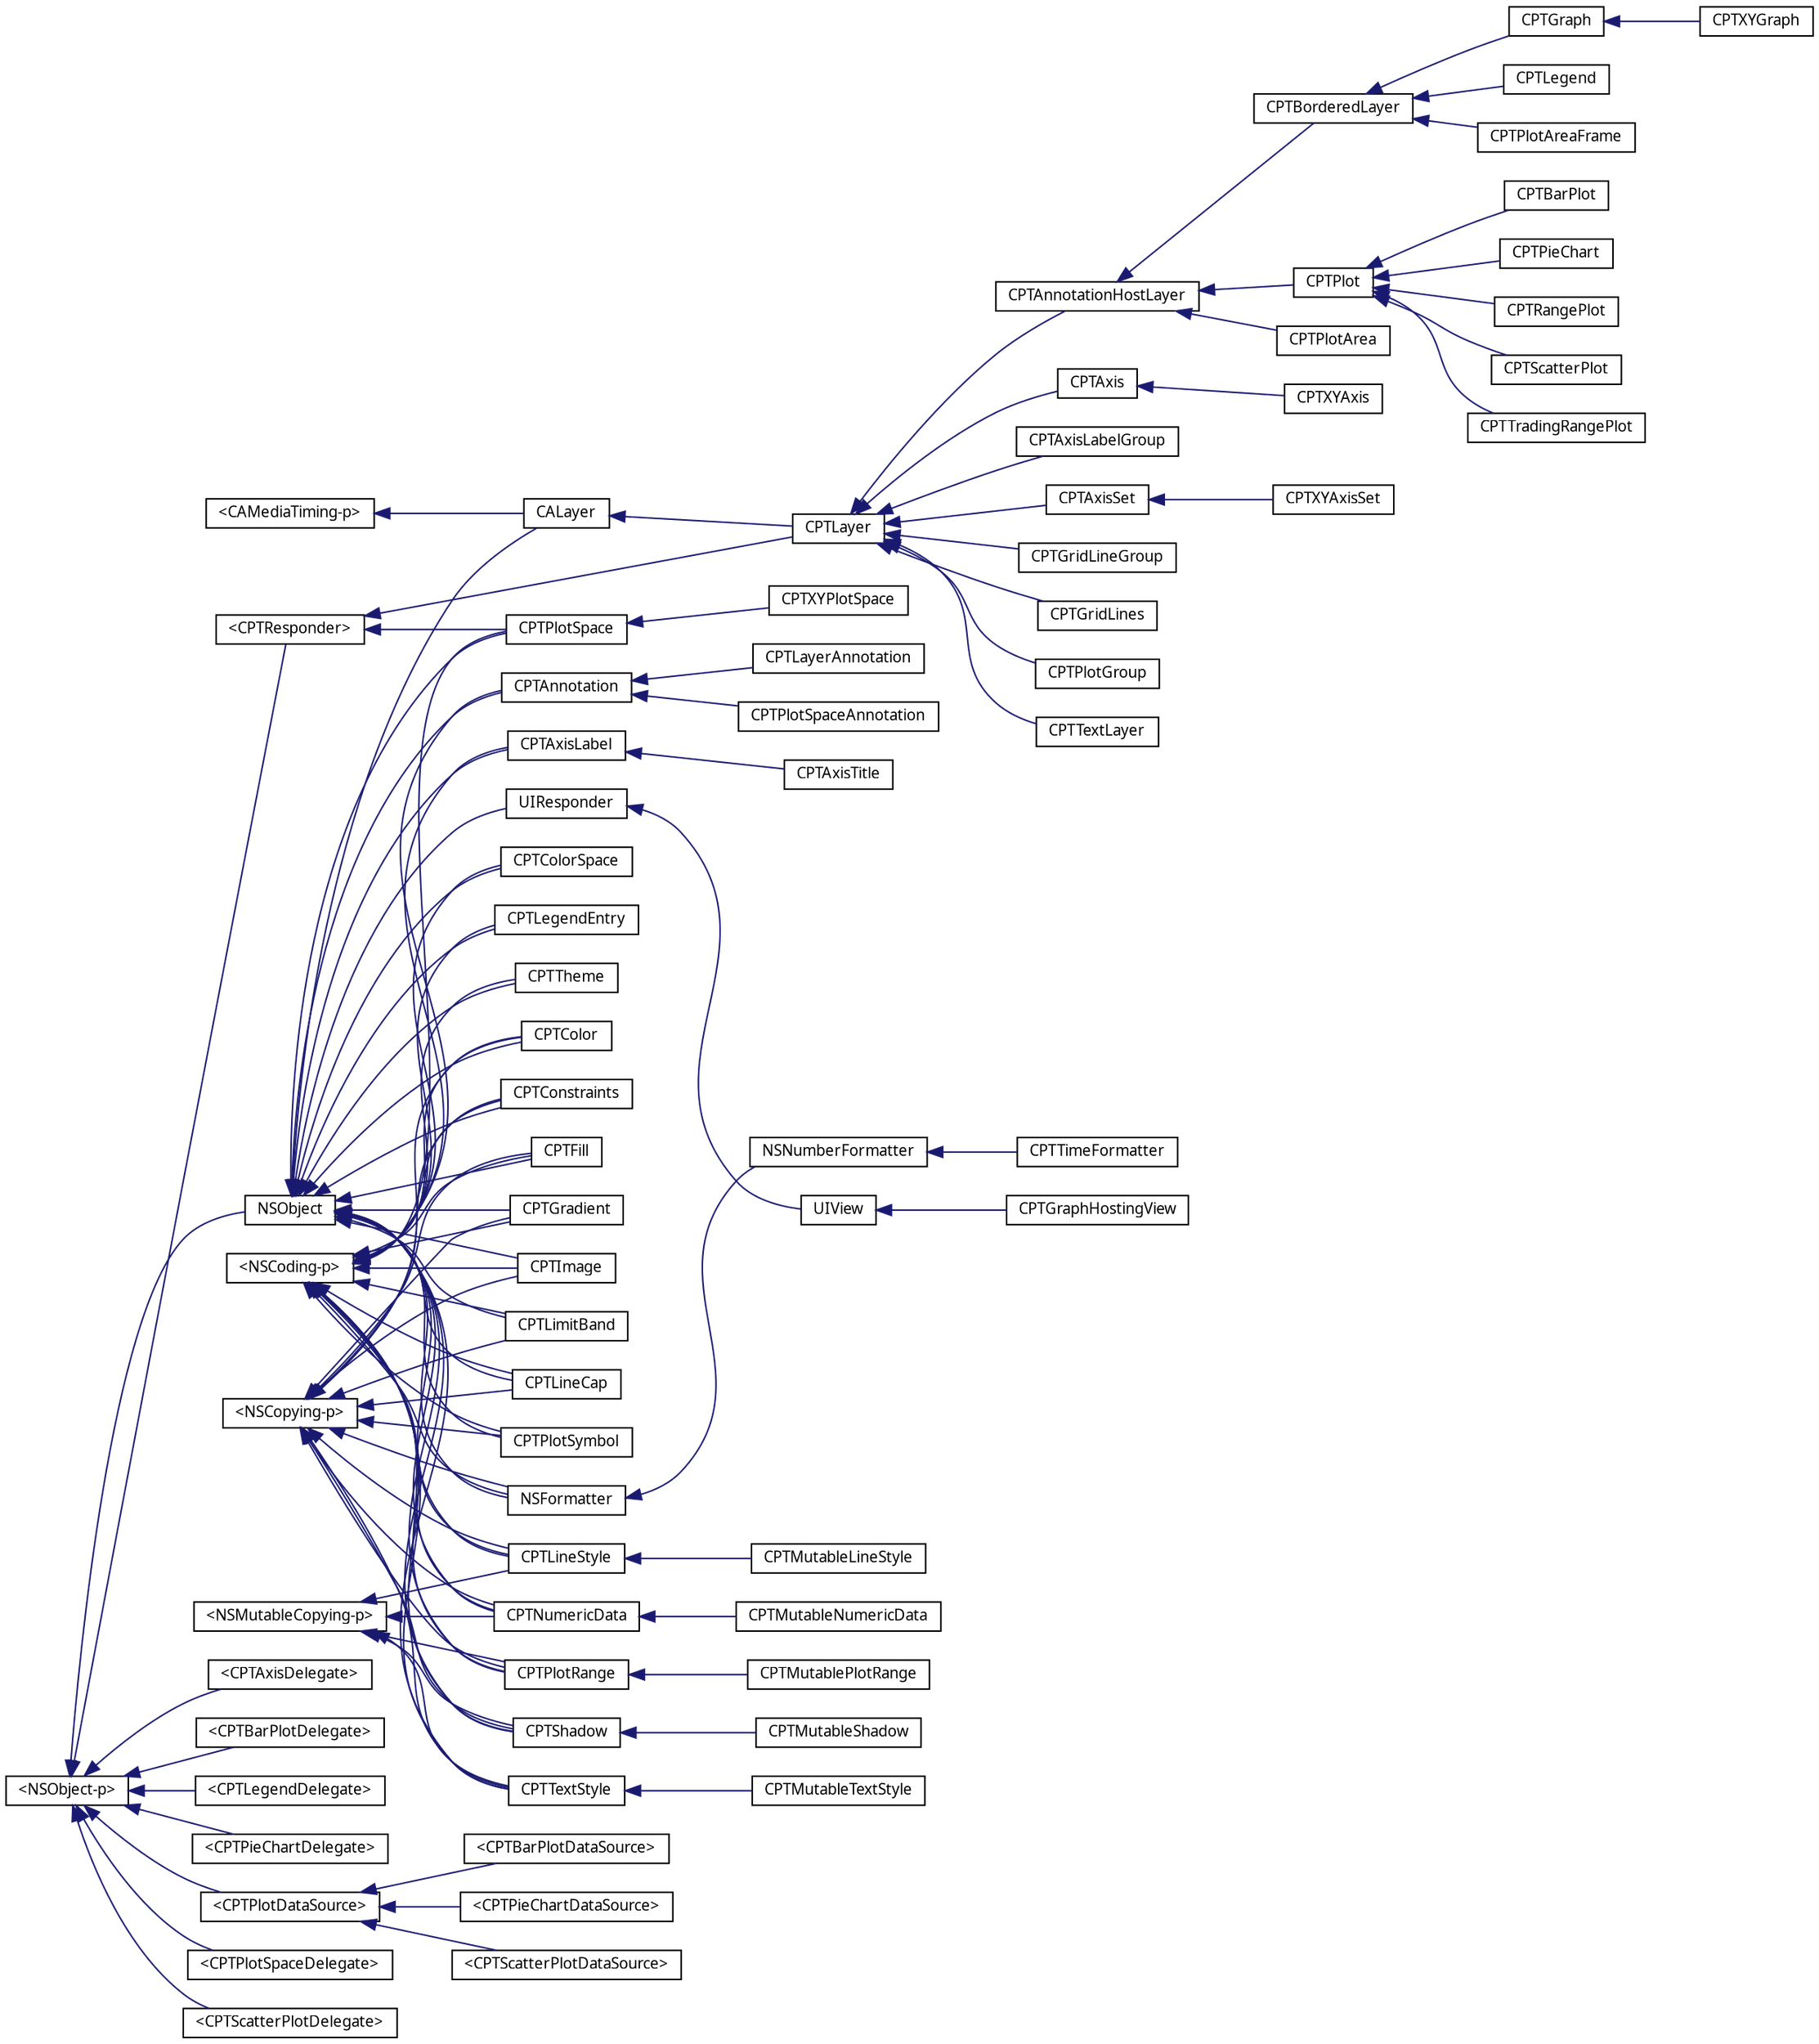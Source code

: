 digraph G
{
  bgcolor="transparent";
  edge [fontname="Lucinda Grande",fontsize="10",labelfontname="Lucinda Grande",labelfontsize="10"];
  node [fontname="Lucinda Grande",fontsize="10",shape=record];
  rankdir="LR";
  Node1 [label="\<CAMediaTiming-p\>",height=0.2,width=0.4,color="black",URL="doxygen-cocoa-touch-tags.xml$http://www.devworld.apple.com/iphone/library/documentation/GraphicsImaging/Reference/CAMediaTiming_protocol/Introduction/Introduction.html"];
  Node1 -> Node2 [dir="back",color="midnightblue",fontsize="10",style="solid",fontname="Lucinda Grande"];
  Node2 [label="CALayer",height=0.2,width=0.4,color="black",URL="doxygen-cocoa-touch-tags.xml$http://developer.apple.com/iphone/library/documentation/GraphicsImaging/Reference/CALayer_class/Introduction/Introduction.html"];
  Node2 -> Node3 [dir="back",color="midnightblue",fontsize="10",style="solid",fontname="Lucinda Grande"];
  Node3 [label="CPTLayer",height=0.2,width=0.4,color="black",URL="$interface_c_p_t_layer.html",tooltip="Base class for all Core Animation layers in Core Plot."];
  Node3 -> Node4 [dir="back",color="midnightblue",fontsize="10",style="solid",fontname="Lucinda Grande"];
  Node4 [label="CPTAnnotationHostLayer",height=0.2,width=0.4,color="black",URL="$interface_c_p_t_annotation_host_layer.html",tooltip="A container layer for annotations."];
  Node4 -> Node5 [dir="back",color="midnightblue",fontsize="10",style="solid",fontname="Lucinda Grande"];
  Node5 [label="CPTBorderedLayer",height=0.2,width=0.4,color="black",URL="$interface_c_p_t_bordered_layer.html",tooltip="A layer with a border line and background fill."];
  Node5 -> Node6 [dir="back",color="midnightblue",fontsize="10",style="solid",fontname="Lucinda Grande"];
  Node6 [label="CPTGraph",height=0.2,width=0.4,color="black",URL="$interface_c_p_t_graph.html",tooltip="An abstract graph class."];
  Node6 -> Node7 [dir="back",color="midnightblue",fontsize="10",style="solid",fontname="Lucinda Grande"];
  Node7 [label="CPTXYGraph",height=0.2,width=0.4,color="black",URL="$interface_c_p_t_x_y_graph.html",tooltip="A graph using a cartesian (X-Y) plot space."];
  Node5 -> Node8 [dir="back",color="midnightblue",fontsize="10",style="solid",fontname="Lucinda Grande"];
  Node8 [label="CPTLegend",height=0.2,width=0.4,color="black",URL="$interface_c_p_t_legend.html",tooltip="A graph legend."];
  Node5 -> Node9 [dir="back",color="midnightblue",fontsize="10",style="solid",fontname="Lucinda Grande"];
  Node9 [label="CPTPlotAreaFrame",height=0.2,width=0.4,color="black",URL="$interface_c_p_t_plot_area_frame.html",tooltip="A layer drawn on top of the graph layer and behind all plot elements."];
  Node4 -> Node10 [dir="back",color="midnightblue",fontsize="10",style="solid",fontname="Lucinda Grande"];
  Node10 [label="CPTPlot",height=0.2,width=0.4,color="black",URL="$interface_c_p_t_plot.html",tooltip="An abstract plot class."];
  Node10 -> Node11 [dir="back",color="midnightblue",fontsize="10",style="solid",fontname="Lucinda Grande"];
  Node11 [label="CPTBarPlot",height=0.2,width=0.4,color="black",URL="$interface_c_p_t_bar_plot.html",tooltip="A two-dimensional bar plot."];
  Node10 -> Node12 [dir="back",color="midnightblue",fontsize="10",style="solid",fontname="Lucinda Grande"];
  Node12 [label="CPTPieChart",height=0.2,width=0.4,color="black",URL="$interface_c_p_t_pie_chart.html",tooltip="A pie chart."];
  Node10 -> Node13 [dir="back",color="midnightblue",fontsize="10",style="solid",fontname="Lucinda Grande"];
  Node13 [label="CPTRangePlot",height=0.2,width=0.4,color="black",URL="$interface_c_p_t_range_plot.html",tooltip="A plot class representing a range of values in one coordinate, such as typically used to show errors..."];
  Node10 -> Node14 [dir="back",color="midnightblue",fontsize="10",style="solid",fontname="Lucinda Grande"];
  Node14 [label="CPTScatterPlot",height=0.2,width=0.4,color="black",URL="$interface_c_p_t_scatter_plot.html",tooltip="A two-dimensional scatter plot."];
  Node10 -> Node15 [dir="back",color="midnightblue",fontsize="10",style="solid",fontname="Lucinda Grande"];
  Node15 [label="CPTTradingRangePlot",height=0.2,width=0.4,color="black",URL="$interface_c_p_t_trading_range_plot.html",tooltip="A trading range financial plot."];
  Node4 -> Node16 [dir="back",color="midnightblue",fontsize="10",style="solid",fontname="Lucinda Grande"];
  Node16 [label="CPTPlotArea",height=0.2,width=0.4,color="black",URL="$interface_c_p_t_plot_area.html",tooltip="A layer representing the actual plotting area of a graph."];
  Node3 -> Node17 [dir="back",color="midnightblue",fontsize="10",style="solid",fontname="Lucinda Grande"];
  Node17 [label="CPTAxis",height=0.2,width=0.4,color="black",URL="$interface_c_p_t_axis.html",tooltip="An abstract axis class."];
  Node17 -> Node18 [dir="back",color="midnightblue",fontsize="10",style="solid",fontname="Lucinda Grande"];
  Node18 [label="CPTXYAxis",height=0.2,width=0.4,color="black",URL="$interface_c_p_t_x_y_axis.html",tooltip="A 2-dimensional cartesian (X-Y) axis class."];
  Node3 -> Node19 [dir="back",color="midnightblue",fontsize="10",style="solid",fontname="Lucinda Grande"];
  Node19 [label="CPTAxisLabelGroup",height=0.2,width=0.4,color="black",URL="$interface_c_p_t_axis_label_group.html",tooltip="A container layer for the axis labels."];
  Node3 -> Node20 [dir="back",color="midnightblue",fontsize="10",style="solid",fontname="Lucinda Grande"];
  Node20 [label="CPTAxisSet",height=0.2,width=0.4,color="black",URL="$interface_c_p_t_axis_set.html",tooltip="A container layer for the set of axes for a graph."];
  Node20 -> Node21 [dir="back",color="midnightblue",fontsize="10",style="solid",fontname="Lucinda Grande"];
  Node21 [label="CPTXYAxisSet",height=0.2,width=0.4,color="black",URL="$interface_c_p_t_x_y_axis_set.html",tooltip="A set of cartesian (X-Y) axes."];
  Node3 -> Node22 [dir="back",color="midnightblue",fontsize="10",style="solid",fontname="Lucinda Grande"];
  Node22 [label="CPTGridLineGroup",height=0.2,width=0.4,color="black",URL="$interface_c_p_t_grid_line_group.html",tooltip="A group of grid line layers."];
  Node3 -> Node23 [dir="back",color="midnightblue",fontsize="10",style="solid",fontname="Lucinda Grande"];
  Node23 [label="CPTGridLines",height=0.2,width=0.4,color="black",URL="$interface_c_p_t_grid_lines.html",tooltip="An abstract class that draws grid lines for an axis."];
  Node3 -> Node24 [dir="back",color="midnightblue",fontsize="10",style="solid",fontname="Lucinda Grande"];
  Node24 [label="CPTPlotGroup",height=0.2,width=0.4,color="black",URL="$interface_c_p_t_plot_group.html",tooltip="Defines the coordinate system of a plot."];
  Node3 -> Node25 [dir="back",color="midnightblue",fontsize="10",style="solid",fontname="Lucinda Grande"];
  Node25 [label="CPTTextLayer",height=0.2,width=0.4,color="black",URL="$interface_c_p_t_text_layer.html",tooltip="A Core Animation layer that displays text drawn in a uniform style."];
  Node26 [label="\<NSCoding-p\>",height=0.2,width=0.4,color="black",URL="doxygen-cocoa-touch-tags.xml$http://developer.apple.com/iphone/library/documentation/Cocoa/Reference/Foundation/Protocols/NSCoding_Protocol/Reference/Reference.html"];
  Node26 -> Node27 [dir="back",color="midnightblue",fontsize="10",style="solid",fontname="Lucinda Grande"];
  Node27 [label="CPTAnnotation",height=0.2,width=0.4,color="black",URL="$interface_c_p_t_annotation.html",tooltip="An annotation positions a content layer relative to some anchor point."];
  Node27 -> Node28 [dir="back",color="midnightblue",fontsize="10",style="solid",fontname="Lucinda Grande"];
  Node28 [label="CPTLayerAnnotation",height=0.2,width=0.4,color="black",URL="$interface_c_p_t_layer_annotation.html",tooltip="Positions a content layer relative to an anchor point in a reference layer."];
  Node27 -> Node29 [dir="back",color="midnightblue",fontsize="10",style="solid",fontname="Lucinda Grande"];
  Node29 [label="CPTPlotSpaceAnnotation",height=0.2,width=0.4,color="black",URL="$interface_c_p_t_plot_space_annotation.html",tooltip="Positions a content layer relative to some anchor point in a plot space."];
  Node26 -> Node30 [dir="back",color="midnightblue",fontsize="10",style="solid",fontname="Lucinda Grande"];
  Node30 [label="CPTAxisLabel",height=0.2,width=0.4,color="black",URL="$interface_c_p_t_axis_label.html",tooltip="An axis label."];
  Node30 -> Node31 [dir="back",color="midnightblue",fontsize="10",style="solid",fontname="Lucinda Grande"];
  Node31 [label="CPTAxisTitle",height=0.2,width=0.4,color="black",URL="$interface_c_p_t_axis_title.html",tooltip="An axis title."];
  Node26 -> Node32 [dir="back",color="midnightblue",fontsize="10",style="solid",fontname="Lucinda Grande"];
  Node32 [label="CPTColor",height=0.2,width=0.4,color="black",URL="$interface_c_p_t_color.html",tooltip="An immutable color."];
  Node26 -> Node33 [dir="back",color="midnightblue",fontsize="10",style="solid",fontname="Lucinda Grande"];
  Node33 [label="CPTColorSpace",height=0.2,width=0.4,color="black",URL="$interface_c_p_t_color_space.html",tooltip="An immutable color space."];
  Node26 -> Node34 [dir="back",color="midnightblue",fontsize="10",style="solid",fontname="Lucinda Grande"];
  Node34 [label="CPTConstraints",height=0.2,width=0.4,color="black",URL="$interface_c_p_t_constraints.html",tooltip="Implements a one-dimensional constrained position within a given numeric range."];
  Node26 -> Node35 [dir="back",color="midnightblue",fontsize="10",style="solid",fontname="Lucinda Grande"];
  Node35 [label="CPTFill",height=0.2,width=0.4,color="black",URL="$interface_c_p_t_fill.html",tooltip="Draws area fills."];
  Node26 -> Node36 [dir="back",color="midnightblue",fontsize="10",style="solid",fontname="Lucinda Grande"];
  Node36 [label="CPTGradient",height=0.2,width=0.4,color="black",URL="$interface_c_p_t_gradient.html",tooltip="Draws color gradient fills."];
  Node26 -> Node37 [dir="back",color="midnightblue",fontsize="10",style="solid",fontname="Lucinda Grande"];
  Node37 [label="CPTImage",height=0.2,width=0.4,color="black",URL="$interface_c_p_t_image.html",tooltip="An immutable image."];
  Node26 -> Node38 [dir="back",color="midnightblue",fontsize="10",style="solid",fontname="Lucinda Grande"];
  Node38 [label="CPTLegendEntry",height=0.2,width=0.4,color="black",URL="$interface_c_p_t_legend_entry.html",tooltip="A graph legend entry."];
  Node26 -> Node39 [dir="back",color="midnightblue",fontsize="10",style="solid",fontname="Lucinda Grande"];
  Node39 [label="CPTLimitBand",height=0.2,width=0.4,color="black",URL="$interface_c_p_t_limit_band.html",tooltip="Defines a range and fill used to highlight a band of data."];
  Node26 -> Node40 [dir="back",color="midnightblue",fontsize="10",style="solid",fontname="Lucinda Grande"];
  Node40 [label="CPTLineCap",height=0.2,width=0.4,color="black",URL="$interface_c_p_t_line_cap.html",tooltip="End cap decorations for lines."];
  Node26 -> Node41 [dir="back",color="midnightblue",fontsize="10",style="solid",fontname="Lucinda Grande"];
  Node41 [label="CPTLineStyle",height=0.2,width=0.4,color="black",URL="$interface_c_p_t_line_style.html",tooltip="Immutable wrapper for various line drawing properties."];
  Node41 -> Node42 [dir="back",color="midnightblue",fontsize="10",style="solid",fontname="Lucinda Grande"];
  Node42 [label="CPTMutableLineStyle",height=0.2,width=0.4,color="black",URL="$interface_c_p_t_mutable_line_style.html",tooltip="Mutable wrapper for various line drawing properties."];
  Node26 -> Node43 [dir="back",color="midnightblue",fontsize="10",style="solid",fontname="Lucinda Grande"];
  Node43 [label="CPTNumericData",height=0.2,width=0.4,color="black",URL="$interface_c_p_t_numeric_data.html",tooltip="An annotated NSData type."];
  Node43 -> Node44 [dir="back",color="midnightblue",fontsize="10",style="solid",fontname="Lucinda Grande"];
  Node44 [label="CPTMutableNumericData",height=0.2,width=0.4,color="black",URL="$interface_c_p_t_mutable_numeric_data.html",tooltip="An annotated NSMutableData type."];
  Node26 -> Node45 [dir="back",color="midnightblue",fontsize="10",style="solid",fontname="Lucinda Grande"];
  Node45 [label="CPTPlotRange",height=0.2,width=0.4,color="black",URL="$interface_c_p_t_plot_range.html",tooltip="Defines an immutable range of plot data."];
  Node45 -> Node46 [dir="back",color="midnightblue",fontsize="10",style="solid",fontname="Lucinda Grande"];
  Node46 [label="CPTMutablePlotRange",height=0.2,width=0.4,color="black",URL="$interface_c_p_t_mutable_plot_range.html",tooltip="Defines a mutable range of plot data."];
  Node26 -> Node47 [dir="back",color="midnightblue",fontsize="10",style="solid",fontname="Lucinda Grande"];
  Node47 [label="CPTPlotSpace",height=0.2,width=0.4,color="black",URL="$interface_c_p_t_plot_space.html",tooltip="Defines the coordinate system of a plot."];
  Node47 -> Node48 [dir="back",color="midnightblue",fontsize="10",style="solid",fontname="Lucinda Grande"];
  Node48 [label="CPTXYPlotSpace",height=0.2,width=0.4,color="black",URL="$interface_c_p_t_x_y_plot_space.html",tooltip="A plot space using a two-dimensional cartesian coordinate system."];
  Node26 -> Node49 [dir="back",color="midnightblue",fontsize="10",style="solid",fontname="Lucinda Grande"];
  Node49 [label="CPTPlotSymbol",height=0.2,width=0.4,color="black",URL="$interface_c_p_t_plot_symbol.html",tooltip="Plot symbols for CPTScatterPlot."];
  Node26 -> Node50 [dir="back",color="midnightblue",fontsize="10",style="solid",fontname="Lucinda Grande"];
  Node50 [label="CPTShadow",height=0.2,width=0.4,color="black",URL="$interface_c_p_t_shadow.html",tooltip="Immutable wrapper for various shadow drawing properties."];
  Node50 -> Node51 [dir="back",color="midnightblue",fontsize="10",style="solid",fontname="Lucinda Grande"];
  Node51 [label="CPTMutableShadow",height=0.2,width=0.4,color="black",URL="$interface_c_p_t_mutable_shadow.html",tooltip="Mutable wrapper for various shadow drawing properties."];
  Node26 -> Node52 [dir="back",color="midnightblue",fontsize="10",style="solid",fontname="Lucinda Grande"];
  Node52 [label="CPTTextStyle",height=0.2,width=0.4,color="black",URL="$interface_c_p_t_text_style.html",tooltip="Immutable wrapper for various text style properties."];
  Node52 -> Node53 [dir="back",color="midnightblue",fontsize="10",style="solid",fontname="Lucinda Grande"];
  Node53 [label="CPTMutableTextStyle",height=0.2,width=0.4,color="black",URL="$interface_c_p_t_mutable_text_style.html",tooltip="Mutable wrapper for text style properties."];
  Node26 -> Node54 [dir="back",color="midnightblue",fontsize="10",style="solid",fontname="Lucinda Grande"];
  Node54 [label="CPTTheme",height=0.2,width=0.4,color="black",URL="$interface_c_p_t_theme.html",tooltip="Creates a CPTGraph instance formatted with a predefined style."];
  Node26 -> Node55 [dir="back",color="midnightblue",fontsize="10",style="solid",fontname="Lucinda Grande"];
  Node55 [label="NSFormatter",height=0.2,width=0.4,color="black",URL="doxygen-cocoa-touch-tags.xml$http://developer.apple.com/iphone/library/documentation/Cocoa/Reference/Foundation/Classes/NSFormatter_Class/Reference/Reference.html"];
  Node55 -> Node56 [dir="back",color="midnightblue",fontsize="10",style="solid",fontname="Lucinda Grande"];
  Node56 [label="NSNumberFormatter",height=0.2,width=0.4,color="black",URL="doxygen-cocoa-touch-tags.xml$http://developer.apple.com/iphone/library/documentation/Cocoa/Reference/Foundation/Classes/NSNumberFormatter_Class/Reference/Reference.html.html#//apple_ref/occ/cl/NSNumberFormatter"];
  Node56 -> Node57 [dir="back",color="midnightblue",fontsize="10",style="solid",fontname="Lucinda Grande"];
  Node57 [label="CPTTimeFormatter",height=0.2,width=0.4,color="black",URL="$interface_c_p_t_time_formatter.html",tooltip="A number formatter that converts time intervals to dates. Useful for formatting labels on an axis..."];
  Node58 [label="\<NSCopying-p\>",height=0.2,width=0.4,color="black",URL="doxygen-cocoa-touch-tags.xml$http://developer.apple.com/iphone/library/documentation/Cocoa/Reference/Foundation/Protocols/NSCopying_Protocol/Reference/Reference.html"];
  Node58 -> Node32 [dir="back",color="midnightblue",fontsize="10",style="solid",fontname="Lucinda Grande"];
  Node58 -> Node34 [dir="back",color="midnightblue",fontsize="10",style="solid",fontname="Lucinda Grande"];
  Node58 -> Node35 [dir="back",color="midnightblue",fontsize="10",style="solid",fontname="Lucinda Grande"];
  Node58 -> Node36 [dir="back",color="midnightblue",fontsize="10",style="solid",fontname="Lucinda Grande"];
  Node58 -> Node37 [dir="back",color="midnightblue",fontsize="10",style="solid",fontname="Lucinda Grande"];
  Node58 -> Node39 [dir="back",color="midnightblue",fontsize="10",style="solid",fontname="Lucinda Grande"];
  Node58 -> Node40 [dir="back",color="midnightblue",fontsize="10",style="solid",fontname="Lucinda Grande"];
  Node58 -> Node41 [dir="back",color="midnightblue",fontsize="10",style="solid",fontname="Lucinda Grande"];
  Node58 -> Node43 [dir="back",color="midnightblue",fontsize="10",style="solid",fontname="Lucinda Grande"];
  Node58 -> Node45 [dir="back",color="midnightblue",fontsize="10",style="solid",fontname="Lucinda Grande"];
  Node58 -> Node49 [dir="back",color="midnightblue",fontsize="10",style="solid",fontname="Lucinda Grande"];
  Node58 -> Node50 [dir="back",color="midnightblue",fontsize="10",style="solid",fontname="Lucinda Grande"];
  Node58 -> Node52 [dir="back",color="midnightblue",fontsize="10",style="solid",fontname="Lucinda Grande"];
  Node58 -> Node55 [dir="back",color="midnightblue",fontsize="10",style="solid",fontname="Lucinda Grande"];
  Node59 [label="\<NSMutableCopying-p\>",height=0.2,width=0.4,color="black",URL="doxygen-cocoa-touch-tags.xml$http://developer.apple.com/iphone/library/documentation/Cocoa/Reference/Foundation/Protocols/NSMutableCopying_Protocol/Reference/Reference.html"];
  Node59 -> Node41 [dir="back",color="midnightblue",fontsize="10",style="solid",fontname="Lucinda Grande"];
  Node59 -> Node43 [dir="back",color="midnightblue",fontsize="10",style="solid",fontname="Lucinda Grande"];
  Node59 -> Node45 [dir="back",color="midnightblue",fontsize="10",style="solid",fontname="Lucinda Grande"];
  Node59 -> Node50 [dir="back",color="midnightblue",fontsize="10",style="solid",fontname="Lucinda Grande"];
  Node59 -> Node52 [dir="back",color="midnightblue",fontsize="10",style="solid",fontname="Lucinda Grande"];
  Node60 [label="\<NSObject-p\>",height=0.2,width=0.4,color="black",URL="doxygen-cocoa-touch-tags.xml$http://developer.apple.com/iPhone/library/documentation/Cocoa/Reference/Foundation/Protocols/NSObject_Protocol/Reference/NSObject.html"];
  Node60 -> Node61 [dir="back",color="midnightblue",fontsize="10",style="solid",fontname="Lucinda Grande"];
  Node61 [label="\<CPTAxisDelegate\>",height=0.2,width=0.4,color="black",URL="$protocol_c_p_t_axis_delegate-p.html",tooltip="Axis labeling delegate."];
  Node60 -> Node62 [dir="back",color="midnightblue",fontsize="10",style="solid",fontname="Lucinda Grande"];
  Node62 [label="\<CPTBarPlotDelegate\>",height=0.2,width=0.4,color="black",URL="$protocol_c_p_t_bar_plot_delegate-p.html",tooltip="Bar plot delegate."];
  Node60 -> Node63 [dir="back",color="midnightblue",fontsize="10",style="solid",fontname="Lucinda Grande"];
  Node63 [label="\<CPTLegendDelegate\>",height=0.2,width=0.4,color="black",URL="$protocol_c_p_t_legend_delegate-p.html",tooltip="Axis labeling delegate."];
  Node60 -> Node64 [dir="back",color="midnightblue",fontsize="10",style="solid",fontname="Lucinda Grande"];
  Node64 [label="\<CPTPieChartDelegate\>",height=0.2,width=0.4,color="black",URL="$protocol_c_p_t_pie_chart_delegate-p.html",tooltip="Pie chart delegate."];
  Node60 -> Node65 [dir="back",color="midnightblue",fontsize="10",style="solid",fontname="Lucinda Grande"];
  Node65 [label="\<CPTPlotDataSource\>",height=0.2,width=0.4,color="black",URL="$protocol_c_p_t_plot_data_source-p.html",tooltip="A plot data source."];
  Node65 -> Node66 [dir="back",color="midnightblue",fontsize="10",style="solid",fontname="Lucinda Grande"];
  Node66 [label="\<CPTBarPlotDataSource\>",height=0.2,width=0.4,color="black",URL="$protocol_c_p_t_bar_plot_data_source-p.html",tooltip="A bar plot data source."];
  Node65 -> Node67 [dir="back",color="midnightblue",fontsize="10",style="solid",fontname="Lucinda Grande"];
  Node67 [label="\<CPTPieChartDataSource\>",height=0.2,width=0.4,color="black",URL="$protocol_c_p_t_pie_chart_data_source-p.html",tooltip="A pie chart data source."];
  Node65 -> Node68 [dir="back",color="midnightblue",fontsize="10",style="solid",fontname="Lucinda Grande"];
  Node68 [label="\<CPTScatterPlotDataSource\>",height=0.2,width=0.4,color="black",URL="$protocol_c_p_t_scatter_plot_data_source-p.html",tooltip="A scatter plot data source."];
  Node60 -> Node69 [dir="back",color="midnightblue",fontsize="10",style="solid",fontname="Lucinda Grande"];
  Node69 [label="\<CPTPlotSpaceDelegate\>",height=0.2,width=0.4,color="black",URL="$protocol_c_p_t_plot_space_delegate-p.html",tooltip="Plot space delegate."];
  Node60 -> Node70 [dir="back",color="midnightblue",fontsize="10",style="solid",fontname="Lucinda Grande"];
  Node70 [label="\<CPTResponder\>",height=0.2,width=0.4,color="black",URL="$protocol_c_p_t_responder-p.html",tooltip="The basis of all event processing in Core Plot."];
  Node70 -> Node3 [dir="back",color="midnightblue",fontsize="10",style="solid",fontname="Lucinda Grande"];
  Node70 -> Node47 [dir="back",color="midnightblue",fontsize="10",style="solid",fontname="Lucinda Grande"];
  Node60 -> Node71 [dir="back",color="midnightblue",fontsize="10",style="solid",fontname="Lucinda Grande"];
  Node71 [label="\<CPTScatterPlotDelegate\>",height=0.2,width=0.4,color="black",URL="$protocol_c_p_t_scatter_plot_delegate-p.html",tooltip="Scatter plot delegate."];
  Node60 -> Node72 [dir="back",color="midnightblue",fontsize="10",style="solid",fontname="Lucinda Grande"];
  Node72 [label="NSObject",height=0.2,width=0.4,color="black",URL="doxygen-cocoa-touch-tags.xml$http://developer.apple.com/iphone/library/documentation/Cocoa/Reference/Foundation/Classes/NSObject_Class/Reference/Reference.html"];
  Node72 -> Node2 [dir="back",color="midnightblue",fontsize="10",style="solid",fontname="Lucinda Grande"];
  Node72 -> Node27 [dir="back",color="midnightblue",fontsize="10",style="solid",fontname="Lucinda Grande"];
  Node72 -> Node30 [dir="back",color="midnightblue",fontsize="10",style="solid",fontname="Lucinda Grande"];
  Node72 -> Node32 [dir="back",color="midnightblue",fontsize="10",style="solid",fontname="Lucinda Grande"];
  Node72 -> Node33 [dir="back",color="midnightblue",fontsize="10",style="solid",fontname="Lucinda Grande"];
  Node72 -> Node34 [dir="back",color="midnightblue",fontsize="10",style="solid",fontname="Lucinda Grande"];
  Node72 -> Node35 [dir="back",color="midnightblue",fontsize="10",style="solid",fontname="Lucinda Grande"];
  Node72 -> Node36 [dir="back",color="midnightblue",fontsize="10",style="solid",fontname="Lucinda Grande"];
  Node72 -> Node37 [dir="back",color="midnightblue",fontsize="10",style="solid",fontname="Lucinda Grande"];
  Node72 -> Node38 [dir="back",color="midnightblue",fontsize="10",style="solid",fontname="Lucinda Grande"];
  Node72 -> Node39 [dir="back",color="midnightblue",fontsize="10",style="solid",fontname="Lucinda Grande"];
  Node72 -> Node40 [dir="back",color="midnightblue",fontsize="10",style="solid",fontname="Lucinda Grande"];
  Node72 -> Node41 [dir="back",color="midnightblue",fontsize="10",style="solid",fontname="Lucinda Grande"];
  Node72 -> Node43 [dir="back",color="midnightblue",fontsize="10",style="solid",fontname="Lucinda Grande"];
  Node72 -> Node45 [dir="back",color="midnightblue",fontsize="10",style="solid",fontname="Lucinda Grande"];
  Node72 -> Node47 [dir="back",color="midnightblue",fontsize="10",style="solid",fontname="Lucinda Grande"];
  Node72 -> Node49 [dir="back",color="midnightblue",fontsize="10",style="solid",fontname="Lucinda Grande"];
  Node72 -> Node50 [dir="back",color="midnightblue",fontsize="10",style="solid",fontname="Lucinda Grande"];
  Node72 -> Node52 [dir="back",color="midnightblue",fontsize="10",style="solid",fontname="Lucinda Grande"];
  Node72 -> Node54 [dir="back",color="midnightblue",fontsize="10",style="solid",fontname="Lucinda Grande"];
  Node72 -> Node55 [dir="back",color="midnightblue",fontsize="10",style="solid",fontname="Lucinda Grande"];
  Node72 -> Node73 [dir="back",color="midnightblue",fontsize="10",style="solid",fontname="Lucinda Grande"];
  Node73 [label="UIResponder",height=0.2,width=0.4,color="black",URL="doxygen-cocoa-touch-tags.xml$http://developer.apple.com/iPhone/library/documentation/UIKit/Reference/UIResponder_Class/Reference/Reference.html.html#//apple_ref/occ/cl/UIResponder"];
  Node73 -> Node74 [dir="back",color="midnightblue",fontsize="10",style="solid",fontname="Lucinda Grande"];
  Node74 [label="UIView",height=0.2,width=0.4,color="black",URL="doxygen-cocoa-touch-tags.xml$http://developer.apple.com/iPhone/library/documentation/UIKit/Reference/UIView_Class/UIView/UIView.html"];
  Node74 -> Node75 [dir="back",color="midnightblue",fontsize="10",style="solid",fontname="Lucinda Grande"];
  Node75 [label="CPTGraphHostingView",height=0.2,width=0.4,color="black",URL="$interface_c_p_t_graph_hosting_view.html",tooltip="A container view for displaying a CPTGraph."];
}
